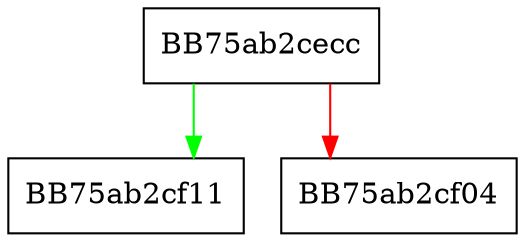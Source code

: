 digraph at {
  node [shape="box"];
  graph [splines=ortho];
  BB75ab2cecc -> BB75ab2cf11 [color="green"];
  BB75ab2cecc -> BB75ab2cf04 [color="red"];
}